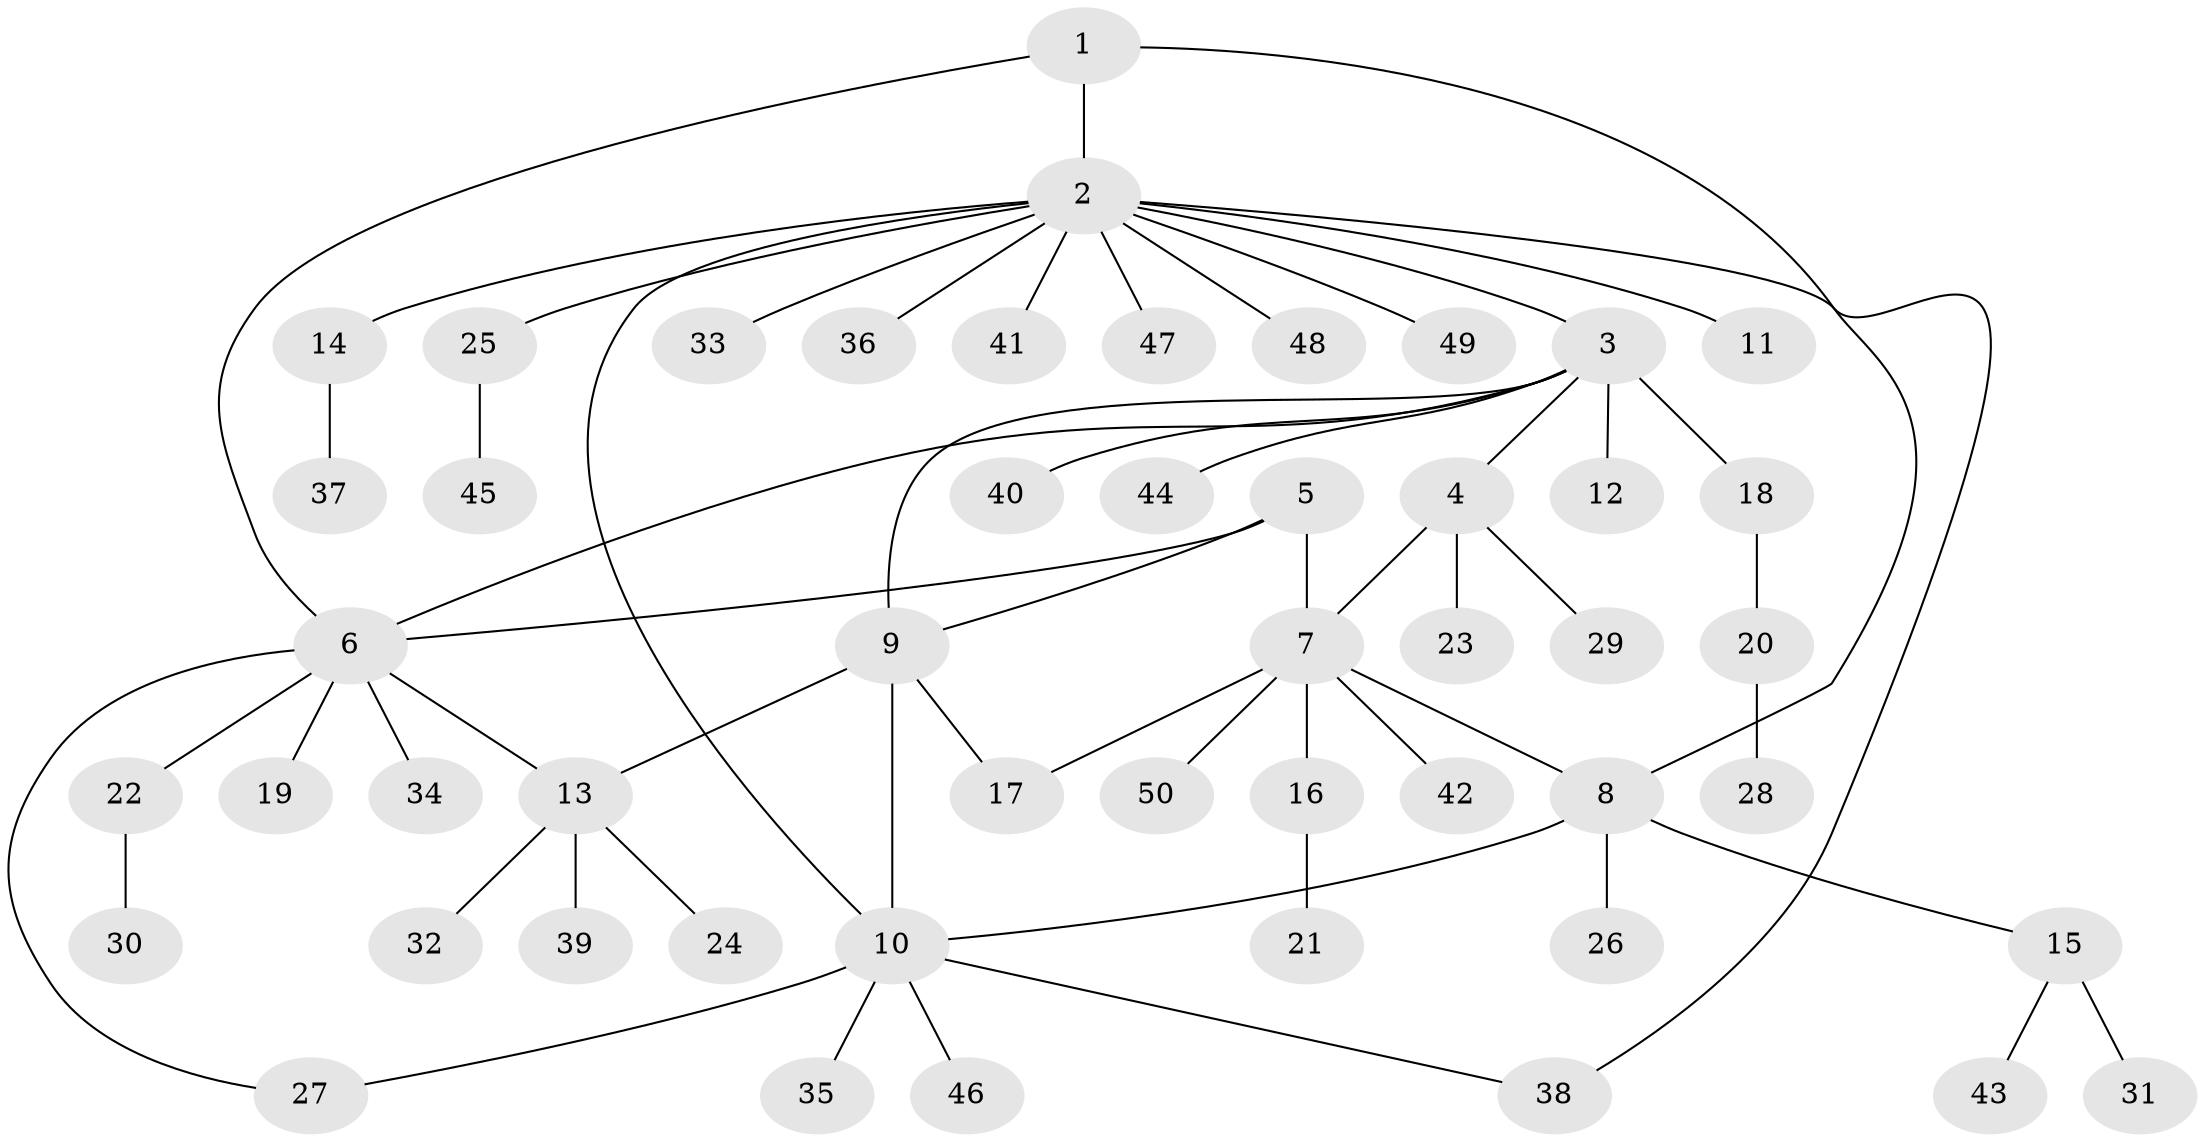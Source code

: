 // coarse degree distribution, {9: 0.02857142857142857, 11: 0.02857142857142857, 7: 0.02857142857142857, 3: 0.05714285714285714, 6: 0.05714285714285714, 4: 0.05714285714285714, 5: 0.02857142857142857, 1: 0.6285714285714286, 2: 0.08571428571428572}
// Generated by graph-tools (version 1.1) at 2025/52/02/27/25 19:52:16]
// undirected, 50 vertices, 59 edges
graph export_dot {
graph [start="1"]
  node [color=gray90,style=filled];
  1;
  2;
  3;
  4;
  5;
  6;
  7;
  8;
  9;
  10;
  11;
  12;
  13;
  14;
  15;
  16;
  17;
  18;
  19;
  20;
  21;
  22;
  23;
  24;
  25;
  26;
  27;
  28;
  29;
  30;
  31;
  32;
  33;
  34;
  35;
  36;
  37;
  38;
  39;
  40;
  41;
  42;
  43;
  44;
  45;
  46;
  47;
  48;
  49;
  50;
  1 -- 2;
  1 -- 6;
  1 -- 8;
  2 -- 3;
  2 -- 10;
  2 -- 11;
  2 -- 14;
  2 -- 25;
  2 -- 33;
  2 -- 36;
  2 -- 38;
  2 -- 41;
  2 -- 47;
  2 -- 48;
  2 -- 49;
  3 -- 4;
  3 -- 6;
  3 -- 9;
  3 -- 12;
  3 -- 18;
  3 -- 40;
  3 -- 44;
  4 -- 7;
  4 -- 23;
  4 -- 29;
  5 -- 6;
  5 -- 7;
  5 -- 9;
  6 -- 13;
  6 -- 19;
  6 -- 22;
  6 -- 27;
  6 -- 34;
  7 -- 8;
  7 -- 16;
  7 -- 17;
  7 -- 42;
  7 -- 50;
  8 -- 10;
  8 -- 15;
  8 -- 26;
  9 -- 10;
  9 -- 13;
  9 -- 17;
  10 -- 27;
  10 -- 35;
  10 -- 38;
  10 -- 46;
  13 -- 24;
  13 -- 32;
  13 -- 39;
  14 -- 37;
  15 -- 31;
  15 -- 43;
  16 -- 21;
  18 -- 20;
  20 -- 28;
  22 -- 30;
  25 -- 45;
}

